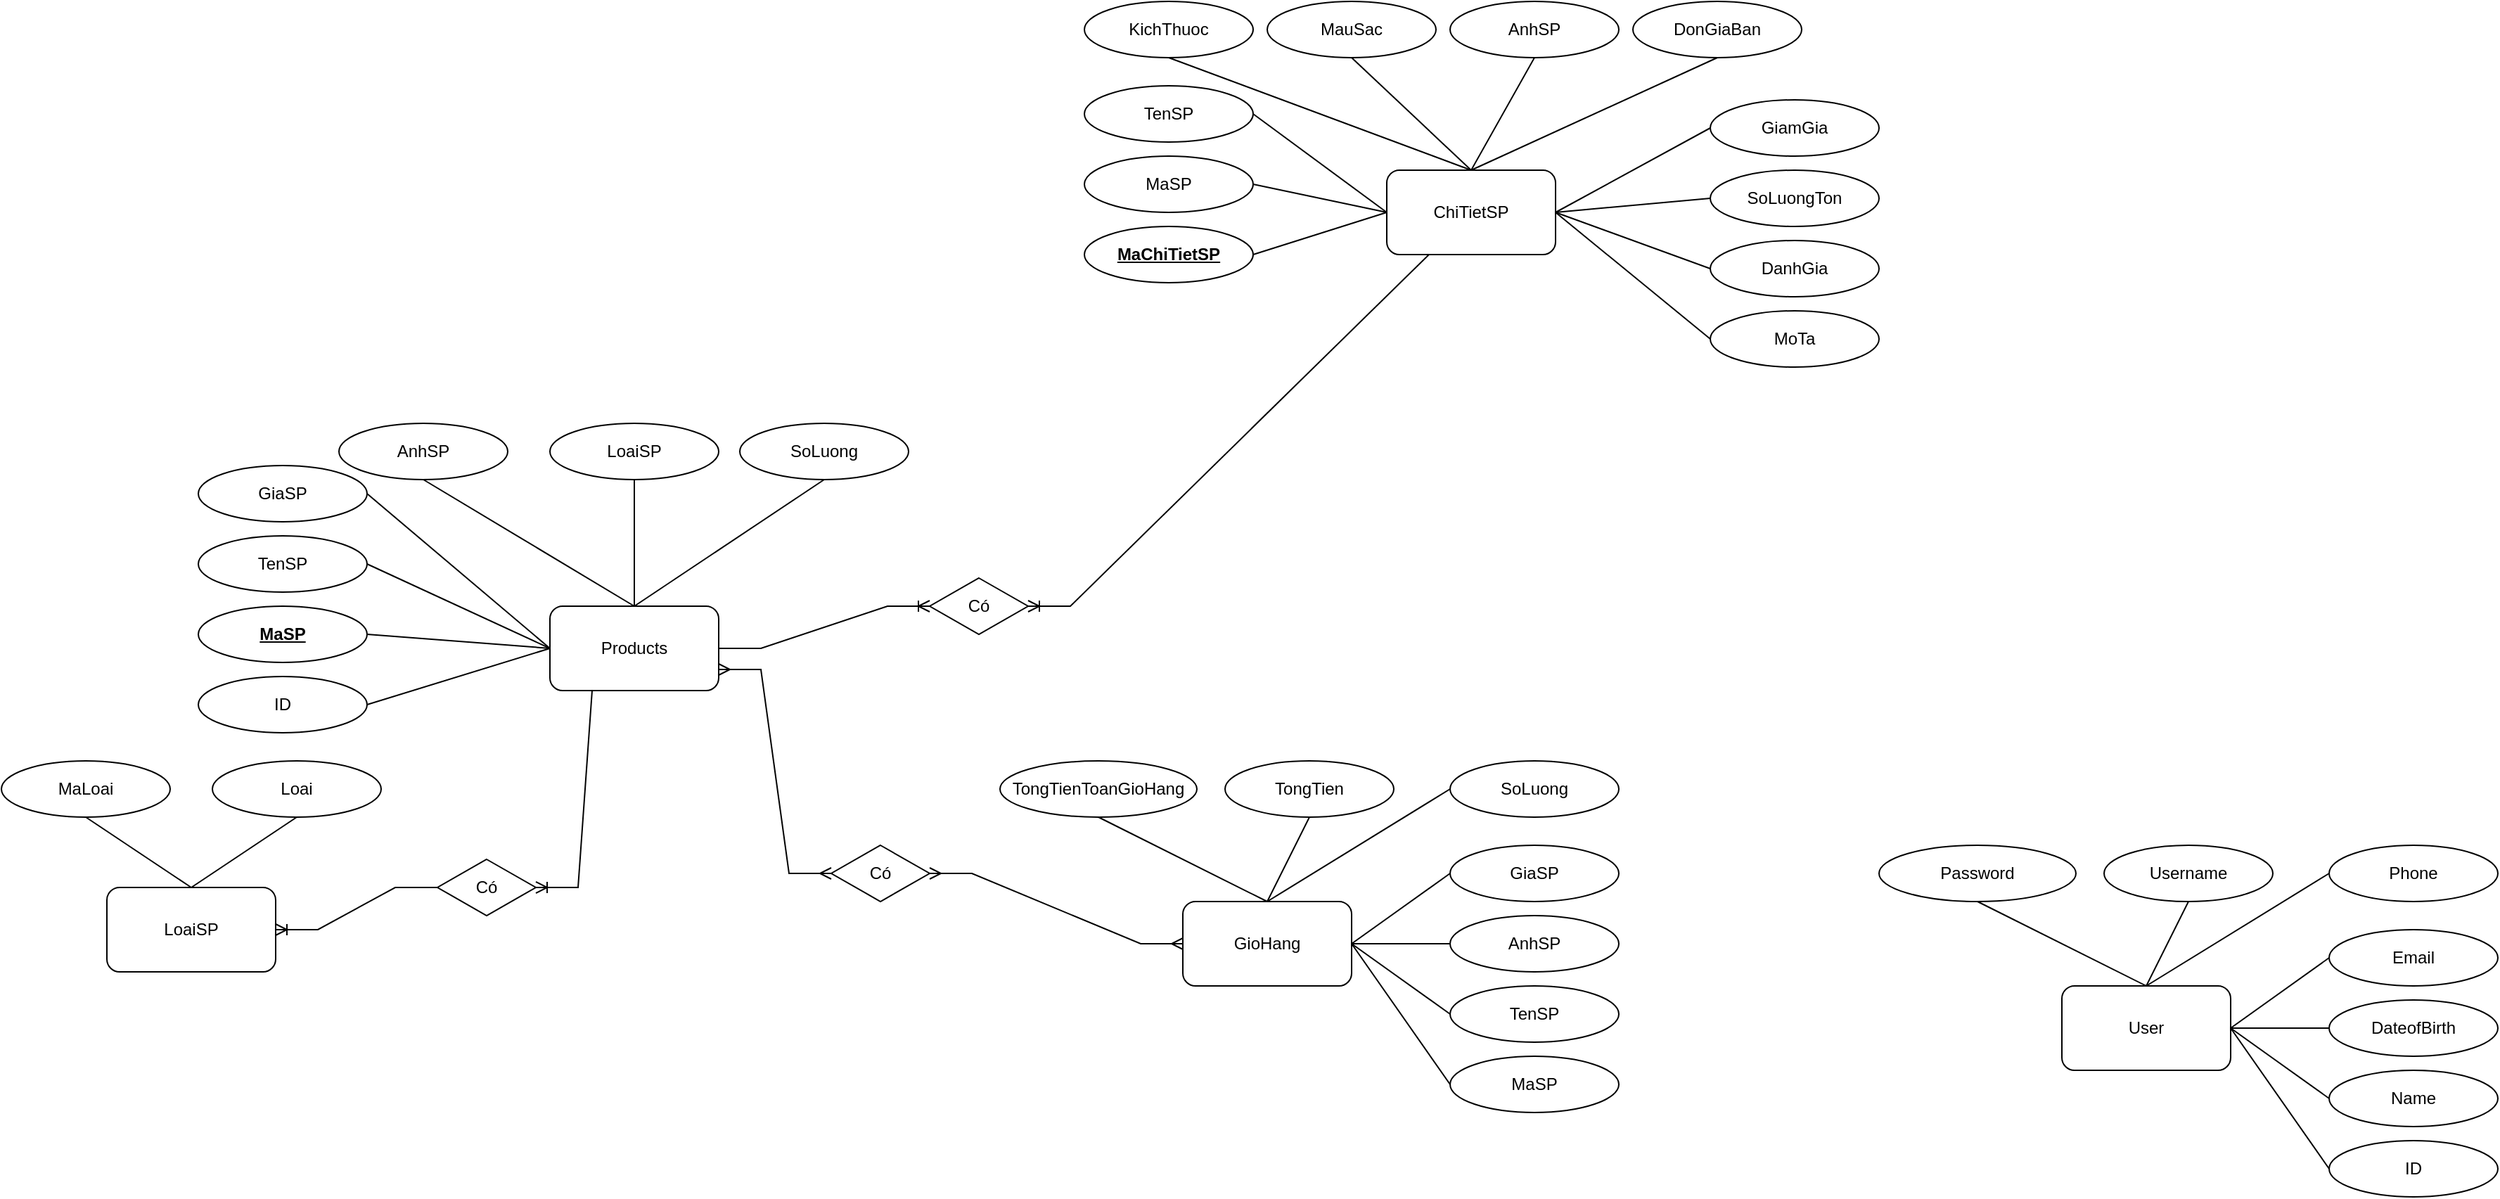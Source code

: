 <mxfile version="22.1.16" type="device">
  <diagram name="Page-1" id="9kOwbwHMHhI9ucWvgaM6">
    <mxGraphModel dx="2323" dy="1831" grid="1" gridSize="10" guides="1" tooltips="1" connect="1" arrows="1" fold="1" page="1" pageScale="1" pageWidth="850" pageHeight="1100" math="0" shadow="0">
      <root>
        <mxCell id="0" />
        <mxCell id="1" parent="0" />
        <mxCell id="wrAC1V8LG0lOM_PLB3FL-1" value="Products" style="rounded=1;whiteSpace=wrap;html=1;" vertex="1" parent="1">
          <mxGeometry x="290" y="220" width="120" height="60" as="geometry" />
        </mxCell>
        <mxCell id="wrAC1V8LG0lOM_PLB3FL-3" value="" style="endArrow=none;html=1;rounded=0;entryX=0;entryY=0.5;entryDx=0;entryDy=0;exitX=1;exitY=0.5;exitDx=0;exitDy=0;" edge="1" parent="1" source="wrAC1V8LG0lOM_PLB3FL-4" target="wrAC1V8LG0lOM_PLB3FL-1">
          <mxGeometry width="50" height="50" relative="1" as="geometry">
            <mxPoint x="350" y="130" as="sourcePoint" />
            <mxPoint x="450" y="300" as="targetPoint" />
          </mxGeometry>
        </mxCell>
        <mxCell id="wrAC1V8LG0lOM_PLB3FL-4" value="TenSP" style="ellipse;whiteSpace=wrap;html=1;" vertex="1" parent="1">
          <mxGeometry x="40" y="170" width="120" height="40" as="geometry" />
        </mxCell>
        <mxCell id="wrAC1V8LG0lOM_PLB3FL-5" value="" style="endArrow=none;html=1;rounded=0;exitX=1;exitY=0.5;exitDx=0;exitDy=0;entryX=0;entryY=0.5;entryDx=0;entryDy=0;" edge="1" parent="1" source="wrAC1V8LG0lOM_PLB3FL-6" target="wrAC1V8LG0lOM_PLB3FL-1">
          <mxGeometry width="50" height="50" relative="1" as="geometry">
            <mxPoint x="230" y="110" as="sourcePoint" />
            <mxPoint x="360" y="230" as="targetPoint" />
          </mxGeometry>
        </mxCell>
        <mxCell id="wrAC1V8LG0lOM_PLB3FL-6" value="MaSP" style="ellipse;whiteSpace=wrap;html=1;fontStyle=5" vertex="1" parent="1">
          <mxGeometry x="40" y="220" width="120" height="40" as="geometry" />
        </mxCell>
        <mxCell id="wrAC1V8LG0lOM_PLB3FL-7" value="GiaSP" style="ellipse;whiteSpace=wrap;html=1;" vertex="1" parent="1">
          <mxGeometry x="40" y="120" width="120" height="40" as="geometry" />
        </mxCell>
        <mxCell id="wrAC1V8LG0lOM_PLB3FL-8" value="" style="endArrow=none;html=1;rounded=0;entryX=1;entryY=0.5;entryDx=0;entryDy=0;" edge="1" parent="1" target="wrAC1V8LG0lOM_PLB3FL-7">
          <mxGeometry width="50" height="50" relative="1" as="geometry">
            <mxPoint x="290" y="250" as="sourcePoint" />
            <mxPoint x="380" y="110" as="targetPoint" />
          </mxGeometry>
        </mxCell>
        <mxCell id="wrAC1V8LG0lOM_PLB3FL-9" value="AnhSP" style="ellipse;whiteSpace=wrap;html=1;" vertex="1" parent="1">
          <mxGeometry x="140" y="90" width="120" height="40" as="geometry" />
        </mxCell>
        <mxCell id="wrAC1V8LG0lOM_PLB3FL-10" value="" style="endArrow=none;html=1;rounded=0;entryX=0.5;entryY=1;entryDx=0;entryDy=0;exitX=0.5;exitY=0;exitDx=0;exitDy=0;" edge="1" parent="1" source="wrAC1V8LG0lOM_PLB3FL-1" target="wrAC1V8LG0lOM_PLB3FL-9">
          <mxGeometry width="50" height="50" relative="1" as="geometry">
            <mxPoint x="300" y="260" as="sourcePoint" />
            <mxPoint x="170" y="170" as="targetPoint" />
          </mxGeometry>
        </mxCell>
        <mxCell id="wrAC1V8LG0lOM_PLB3FL-11" value="" style="endArrow=none;html=1;rounded=0;exitX=0.5;exitY=0;exitDx=0;exitDy=0;entryX=0.5;entryY=1;entryDx=0;entryDy=0;" edge="1" parent="1" source="wrAC1V8LG0lOM_PLB3FL-1" target="wrAC1V8LG0lOM_PLB3FL-12">
          <mxGeometry width="50" height="50" relative="1" as="geometry">
            <mxPoint x="310" y="270" as="sourcePoint" />
            <mxPoint x="290" y="150" as="targetPoint" />
          </mxGeometry>
        </mxCell>
        <mxCell id="wrAC1V8LG0lOM_PLB3FL-12" value="LoaiSP" style="ellipse;whiteSpace=wrap;html=1;" vertex="1" parent="1">
          <mxGeometry x="290" y="90" width="120" height="40" as="geometry" />
        </mxCell>
        <mxCell id="wrAC1V8LG0lOM_PLB3FL-13" value="LoaiSP" style="rounded=1;whiteSpace=wrap;html=1;" vertex="1" parent="1">
          <mxGeometry x="-25" y="420" width="120" height="60" as="geometry" />
        </mxCell>
        <mxCell id="wrAC1V8LG0lOM_PLB3FL-20" value="MaLoai" style="ellipse;whiteSpace=wrap;html=1;" vertex="1" parent="1">
          <mxGeometry x="-100" y="330" width="120" height="40" as="geometry" />
        </mxCell>
        <mxCell id="wrAC1V8LG0lOM_PLB3FL-21" value="" style="endArrow=none;html=1;rounded=0;entryX=0.5;entryY=1;entryDx=0;entryDy=0;exitX=0.5;exitY=0;exitDx=0;exitDy=0;" edge="1" parent="1" source="wrAC1V8LG0lOM_PLB3FL-13" target="wrAC1V8LG0lOM_PLB3FL-20">
          <mxGeometry width="50" height="50" relative="1" as="geometry">
            <mxPoint x="60" y="500" as="sourcePoint" />
            <mxPoint x="-70" y="410" as="targetPoint" />
          </mxGeometry>
        </mxCell>
        <mxCell id="wrAC1V8LG0lOM_PLB3FL-22" value="" style="endArrow=none;html=1;rounded=0;exitX=0.5;exitY=0;exitDx=0;exitDy=0;entryX=0.5;entryY=1;entryDx=0;entryDy=0;" edge="1" parent="1" source="wrAC1V8LG0lOM_PLB3FL-13" target="wrAC1V8LG0lOM_PLB3FL-23">
          <mxGeometry width="50" height="50" relative="1" as="geometry">
            <mxPoint x="70" y="510" as="sourcePoint" />
            <mxPoint x="50" y="390" as="targetPoint" />
          </mxGeometry>
        </mxCell>
        <mxCell id="wrAC1V8LG0lOM_PLB3FL-23" value="Loai" style="ellipse;whiteSpace=wrap;html=1;" vertex="1" parent="1">
          <mxGeometry x="50" y="330" width="120" height="40" as="geometry" />
        </mxCell>
        <mxCell id="wrAC1V8LG0lOM_PLB3FL-25" value="ChiTietSP" style="rounded=1;whiteSpace=wrap;html=1;" vertex="1" parent="1">
          <mxGeometry x="885" y="-90" width="120" height="60" as="geometry" />
        </mxCell>
        <mxCell id="wrAC1V8LG0lOM_PLB3FL-26" value="" style="endArrow=none;html=1;rounded=0;entryX=0;entryY=0.5;entryDx=0;entryDy=0;exitX=1;exitY=0.5;exitDx=0;exitDy=0;" edge="1" parent="1" source="wrAC1V8LG0lOM_PLB3FL-27" target="wrAC1V8LG0lOM_PLB3FL-25">
          <mxGeometry width="50" height="50" relative="1" as="geometry">
            <mxPoint x="945" y="-180" as="sourcePoint" />
            <mxPoint x="1045" y="-10" as="targetPoint" />
          </mxGeometry>
        </mxCell>
        <mxCell id="wrAC1V8LG0lOM_PLB3FL-27" value="TenSP" style="ellipse;whiteSpace=wrap;html=1;" vertex="1" parent="1">
          <mxGeometry x="670" y="-150" width="120" height="40" as="geometry" />
        </mxCell>
        <mxCell id="wrAC1V8LG0lOM_PLB3FL-28" value="" style="endArrow=none;html=1;rounded=0;exitX=1;exitY=0.5;exitDx=0;exitDy=0;entryX=0;entryY=0.5;entryDx=0;entryDy=0;" edge="1" parent="1" source="wrAC1V8LG0lOM_PLB3FL-29" target="wrAC1V8LG0lOM_PLB3FL-25">
          <mxGeometry width="50" height="50" relative="1" as="geometry">
            <mxPoint x="825" y="-200" as="sourcePoint" />
            <mxPoint x="955" y="-80" as="targetPoint" />
          </mxGeometry>
        </mxCell>
        <mxCell id="wrAC1V8LG0lOM_PLB3FL-29" value="MaSP" style="ellipse;whiteSpace=wrap;html=1;" vertex="1" parent="1">
          <mxGeometry x="670" y="-100" width="120" height="40" as="geometry" />
        </mxCell>
        <mxCell id="wrAC1V8LG0lOM_PLB3FL-30" value="KichThuoc" style="ellipse;whiteSpace=wrap;html=1;" vertex="1" parent="1">
          <mxGeometry x="670" y="-210" width="120" height="40" as="geometry" />
        </mxCell>
        <mxCell id="wrAC1V8LG0lOM_PLB3FL-31" value="" style="endArrow=none;html=1;rounded=0;entryX=0.5;entryY=1;entryDx=0;entryDy=0;exitX=0.5;exitY=0;exitDx=0;exitDy=0;" edge="1" parent="1" target="wrAC1V8LG0lOM_PLB3FL-30" source="wrAC1V8LG0lOM_PLB3FL-25">
          <mxGeometry width="50" height="50" relative="1" as="geometry">
            <mxPoint x="885" y="-60" as="sourcePoint" />
            <mxPoint x="975" y="-200" as="targetPoint" />
          </mxGeometry>
        </mxCell>
        <mxCell id="wrAC1V8LG0lOM_PLB3FL-32" value="MauSac" style="ellipse;whiteSpace=wrap;html=1;" vertex="1" parent="1">
          <mxGeometry x="800" y="-210" width="120" height="40" as="geometry" />
        </mxCell>
        <mxCell id="wrAC1V8LG0lOM_PLB3FL-33" value="" style="endArrow=none;html=1;rounded=0;entryX=0.5;entryY=1;entryDx=0;entryDy=0;exitX=0.5;exitY=0;exitDx=0;exitDy=0;" edge="1" parent="1" source="wrAC1V8LG0lOM_PLB3FL-25" target="wrAC1V8LG0lOM_PLB3FL-32">
          <mxGeometry width="50" height="50" relative="1" as="geometry">
            <mxPoint x="895" y="-50" as="sourcePoint" />
            <mxPoint x="765" y="-140" as="targetPoint" />
          </mxGeometry>
        </mxCell>
        <mxCell id="wrAC1V8LG0lOM_PLB3FL-34" value="" style="endArrow=none;html=1;rounded=0;exitX=0.5;exitY=0;exitDx=0;exitDy=0;entryX=0.5;entryY=1;entryDx=0;entryDy=0;" edge="1" parent="1" source="wrAC1V8LG0lOM_PLB3FL-25" target="wrAC1V8LG0lOM_PLB3FL-35">
          <mxGeometry width="50" height="50" relative="1" as="geometry">
            <mxPoint x="905" y="-40" as="sourcePoint" />
            <mxPoint x="885" y="-160" as="targetPoint" />
          </mxGeometry>
        </mxCell>
        <mxCell id="wrAC1V8LG0lOM_PLB3FL-35" value="AnhSP" style="ellipse;whiteSpace=wrap;html=1;" vertex="1" parent="1">
          <mxGeometry x="930" y="-210" width="120" height="40" as="geometry" />
        </mxCell>
        <mxCell id="wrAC1V8LG0lOM_PLB3FL-36" value="MaChiTietSP" style="ellipse;whiteSpace=wrap;html=1;fontStyle=5" vertex="1" parent="1">
          <mxGeometry x="670" y="-50" width="120" height="40" as="geometry" />
        </mxCell>
        <mxCell id="wrAC1V8LG0lOM_PLB3FL-37" value="" style="endArrow=none;html=1;rounded=0;exitX=1;exitY=0.5;exitDx=0;exitDy=0;entryX=0;entryY=0.5;entryDx=0;entryDy=0;" edge="1" parent="1" source="wrAC1V8LG0lOM_PLB3FL-36" target="wrAC1V8LG0lOM_PLB3FL-25">
          <mxGeometry width="50" height="50" relative="1" as="geometry">
            <mxPoint x="765" as="sourcePoint" />
            <mxPoint x="885" y="-60" as="targetPoint" />
          </mxGeometry>
        </mxCell>
        <mxCell id="wrAC1V8LG0lOM_PLB3FL-38" value="" style="endArrow=none;html=1;rounded=0;entryX=0.5;entryY=0;entryDx=0;entryDy=0;exitX=0.5;exitY=1;exitDx=0;exitDy=0;" edge="1" parent="1" source="wrAC1V8LG0lOM_PLB3FL-39" target="wrAC1V8LG0lOM_PLB3FL-25">
          <mxGeometry width="50" height="50" relative="1" as="geometry">
            <mxPoint x="925" y="-180" as="sourcePoint" />
            <mxPoint x="905" y="-40" as="targetPoint" />
          </mxGeometry>
        </mxCell>
        <mxCell id="wrAC1V8LG0lOM_PLB3FL-39" value="DonGiaBan" style="ellipse;whiteSpace=wrap;html=1;" vertex="1" parent="1">
          <mxGeometry x="1060" y="-210" width="120" height="40" as="geometry" />
        </mxCell>
        <mxCell id="wrAC1V8LG0lOM_PLB3FL-40" value="GiamGia" style="ellipse;whiteSpace=wrap;html=1;" vertex="1" parent="1">
          <mxGeometry x="1115" y="-140" width="120" height="40" as="geometry" />
        </mxCell>
        <mxCell id="wrAC1V8LG0lOM_PLB3FL-41" value="" style="endArrow=none;html=1;rounded=0;entryX=1;entryY=0.5;entryDx=0;entryDy=0;exitX=0;exitY=0.5;exitDx=0;exitDy=0;" edge="1" parent="1" source="wrAC1V8LG0lOM_PLB3FL-40" target="wrAC1V8LG0lOM_PLB3FL-25">
          <mxGeometry width="50" height="50" relative="1" as="geometry">
            <mxPoint x="955" y="-170" as="sourcePoint" />
            <mxPoint x="955" y="-80" as="targetPoint" />
          </mxGeometry>
        </mxCell>
        <mxCell id="wrAC1V8LG0lOM_PLB3FL-42" value="" style="endArrow=none;html=1;rounded=0;entryX=1;entryY=0.5;entryDx=0;entryDy=0;exitX=0;exitY=0.5;exitDx=0;exitDy=0;" edge="1" parent="1" source="wrAC1V8LG0lOM_PLB3FL-43" target="wrAC1V8LG0lOM_PLB3FL-25">
          <mxGeometry width="50" height="50" relative="1" as="geometry">
            <mxPoint x="1105" y="-140" as="sourcePoint" />
            <mxPoint x="965" y="-70" as="targetPoint" />
          </mxGeometry>
        </mxCell>
        <mxCell id="wrAC1V8LG0lOM_PLB3FL-43" value="SoLuongTon" style="ellipse;whiteSpace=wrap;html=1;" vertex="1" parent="1">
          <mxGeometry x="1115" y="-90" width="120" height="40" as="geometry" />
        </mxCell>
        <mxCell id="wrAC1V8LG0lOM_PLB3FL-44" value="DanhGia" style="ellipse;whiteSpace=wrap;html=1;" vertex="1" parent="1">
          <mxGeometry x="1115" y="-40" width="120" height="40" as="geometry" />
        </mxCell>
        <mxCell id="wrAC1V8LG0lOM_PLB3FL-45" value="" style="endArrow=none;html=1;rounded=0;entryX=1;entryY=0.5;entryDx=0;entryDy=0;exitX=0;exitY=0.5;exitDx=0;exitDy=0;" edge="1" parent="1" source="wrAC1V8LG0lOM_PLB3FL-44" target="wrAC1V8LG0lOM_PLB3FL-25">
          <mxGeometry width="50" height="50" relative="1" as="geometry">
            <mxPoint x="1125" y="-140" as="sourcePoint" />
            <mxPoint x="955" y="-80" as="targetPoint" />
          </mxGeometry>
        </mxCell>
        <mxCell id="wrAC1V8LG0lOM_PLB3FL-46" value="" style="endArrow=none;html=1;rounded=0;entryX=1;entryY=0.5;entryDx=0;entryDy=0;exitX=0;exitY=0.5;exitDx=0;exitDy=0;" edge="1" parent="1" source="wrAC1V8LG0lOM_PLB3FL-47" target="wrAC1V8LG0lOM_PLB3FL-25">
          <mxGeometry width="50" height="50" relative="1" as="geometry">
            <mxPoint x="1135" y="-50" as="sourcePoint" />
            <mxPoint x="965" y="-70" as="targetPoint" />
          </mxGeometry>
        </mxCell>
        <mxCell id="wrAC1V8LG0lOM_PLB3FL-47" value="MoTa" style="ellipse;whiteSpace=wrap;html=1;" vertex="1" parent="1">
          <mxGeometry x="1115" y="10" width="120" height="40" as="geometry" />
        </mxCell>
        <mxCell id="wrAC1V8LG0lOM_PLB3FL-48" value="SoLuong" style="ellipse;whiteSpace=wrap;html=1;" vertex="1" parent="1">
          <mxGeometry x="425" y="90" width="120" height="40" as="geometry" />
        </mxCell>
        <mxCell id="wrAC1V8LG0lOM_PLB3FL-49" value="" style="endArrow=none;html=1;rounded=0;exitX=0.5;exitY=0;exitDx=0;exitDy=0;entryX=0.5;entryY=1;entryDx=0;entryDy=0;" edge="1" parent="1" source="wrAC1V8LG0lOM_PLB3FL-1" target="wrAC1V8LG0lOM_PLB3FL-48">
          <mxGeometry width="50" height="50" relative="1" as="geometry">
            <mxPoint x="360" y="230" as="sourcePoint" />
            <mxPoint x="360" y="140" as="targetPoint" />
          </mxGeometry>
        </mxCell>
        <mxCell id="wrAC1V8LG0lOM_PLB3FL-50" value="" style="endArrow=none;html=1;rounded=0;entryX=0;entryY=0.5;entryDx=0;entryDy=0;exitX=1;exitY=0.5;exitDx=0;exitDy=0;" edge="1" parent="1" source="wrAC1V8LG0lOM_PLB3FL-52" target="wrAC1V8LG0lOM_PLB3FL-1">
          <mxGeometry width="50" height="50" relative="1" as="geometry">
            <mxPoint x="180" y="270" as="sourcePoint" />
            <mxPoint x="300" y="260" as="targetPoint" />
          </mxGeometry>
        </mxCell>
        <mxCell id="wrAC1V8LG0lOM_PLB3FL-52" value="ID" style="ellipse;whiteSpace=wrap;html=1;" vertex="1" parent="1">
          <mxGeometry x="40" y="270" width="120" height="40" as="geometry" />
        </mxCell>
        <mxCell id="wrAC1V8LG0lOM_PLB3FL-53" value="" style="edgeStyle=entityRelationEdgeStyle;fontSize=12;html=1;endArrow=ERoneToMany;rounded=0;exitX=1;exitY=0.5;exitDx=0;exitDy=0;entryX=0;entryY=0.5;entryDx=0;entryDy=0;" edge="1" parent="1" source="wrAC1V8LG0lOM_PLB3FL-1" target="wrAC1V8LG0lOM_PLB3FL-54">
          <mxGeometry width="100" height="100" relative="1" as="geometry">
            <mxPoint x="690" y="270" as="sourcePoint" />
            <mxPoint x="570" y="220" as="targetPoint" />
          </mxGeometry>
        </mxCell>
        <mxCell id="wrAC1V8LG0lOM_PLB3FL-54" value="Có" style="shape=rhombus;perimeter=rhombusPerimeter;whiteSpace=wrap;html=1;align=center;" vertex="1" parent="1">
          <mxGeometry x="560" y="200" width="70" height="40" as="geometry" />
        </mxCell>
        <mxCell id="wrAC1V8LG0lOM_PLB3FL-55" value="" style="edgeStyle=entityRelationEdgeStyle;fontSize=12;html=1;endArrow=ERoneToMany;rounded=0;exitX=0.5;exitY=1;exitDx=0;exitDy=0;entryX=1;entryY=0.5;entryDx=0;entryDy=0;" edge="1" parent="1" source="wrAC1V8LG0lOM_PLB3FL-25" target="wrAC1V8LG0lOM_PLB3FL-54">
          <mxGeometry width="100" height="100" relative="1" as="geometry">
            <mxPoint x="690" y="270" as="sourcePoint" />
            <mxPoint x="790" y="170" as="targetPoint" />
          </mxGeometry>
        </mxCell>
        <mxCell id="wrAC1V8LG0lOM_PLB3FL-56" value="GioHang" style="rounded=1;whiteSpace=wrap;html=1;" vertex="1" parent="1">
          <mxGeometry x="740" y="430" width="120" height="60" as="geometry" />
        </mxCell>
        <mxCell id="wrAC1V8LG0lOM_PLB3FL-57" value="MaSP" style="ellipse;whiteSpace=wrap;html=1;fontStyle=0" vertex="1" parent="1">
          <mxGeometry x="930" y="540" width="120" height="40" as="geometry" />
        </mxCell>
        <mxCell id="wrAC1V8LG0lOM_PLB3FL-58" value="TenSP" style="ellipse;whiteSpace=wrap;html=1;" vertex="1" parent="1">
          <mxGeometry x="930" y="490" width="120" height="40" as="geometry" />
        </mxCell>
        <mxCell id="wrAC1V8LG0lOM_PLB3FL-59" value="AnhSP" style="ellipse;whiteSpace=wrap;html=1;" vertex="1" parent="1">
          <mxGeometry x="930" y="440" width="120" height="40" as="geometry" />
        </mxCell>
        <mxCell id="wrAC1V8LG0lOM_PLB3FL-60" value="GiaSP" style="ellipse;whiteSpace=wrap;html=1;" vertex="1" parent="1">
          <mxGeometry x="930" y="390" width="120" height="40" as="geometry" />
        </mxCell>
        <mxCell id="wrAC1V8LG0lOM_PLB3FL-61" value="SoLuong" style="ellipse;whiteSpace=wrap;html=1;" vertex="1" parent="1">
          <mxGeometry x="930" y="330" width="120" height="40" as="geometry" />
        </mxCell>
        <mxCell id="wrAC1V8LG0lOM_PLB3FL-62" value="TongTien" style="ellipse;whiteSpace=wrap;html=1;" vertex="1" parent="1">
          <mxGeometry x="770" y="330" width="120" height="40" as="geometry" />
        </mxCell>
        <mxCell id="wrAC1V8LG0lOM_PLB3FL-64" value="" style="endArrow=none;html=1;rounded=0;exitX=0.5;exitY=0;exitDx=0;exitDy=0;entryX=0;entryY=0.5;entryDx=0;entryDy=0;" edge="1" parent="1" source="wrAC1V8LG0lOM_PLB3FL-56" target="wrAC1V8LG0lOM_PLB3FL-61">
          <mxGeometry width="50" height="50" relative="1" as="geometry">
            <mxPoint x="560" y="400" as="sourcePoint" />
            <mxPoint x="910" y="350" as="targetPoint" />
          </mxGeometry>
        </mxCell>
        <mxCell id="wrAC1V8LG0lOM_PLB3FL-65" value="" style="endArrow=none;html=1;rounded=0;entryX=1;entryY=0.5;entryDx=0;entryDy=0;exitX=0;exitY=0.5;exitDx=0;exitDy=0;" edge="1" parent="1" source="wrAC1V8LG0lOM_PLB3FL-60" target="wrAC1V8LG0lOM_PLB3FL-56">
          <mxGeometry width="50" height="50" relative="1" as="geometry">
            <mxPoint x="570" y="410" as="sourcePoint" />
            <mxPoint x="620" y="360" as="targetPoint" />
          </mxGeometry>
        </mxCell>
        <mxCell id="wrAC1V8LG0lOM_PLB3FL-66" value="" style="endArrow=none;html=1;rounded=0;exitX=0;exitY=0.5;exitDx=0;exitDy=0;entryX=1;entryY=0.5;entryDx=0;entryDy=0;" edge="1" parent="1" source="wrAC1V8LG0lOM_PLB3FL-59" target="wrAC1V8LG0lOM_PLB3FL-56">
          <mxGeometry width="50" height="50" relative="1" as="geometry">
            <mxPoint x="580" y="420" as="sourcePoint" />
            <mxPoint x="940" y="470" as="targetPoint" />
          </mxGeometry>
        </mxCell>
        <mxCell id="wrAC1V8LG0lOM_PLB3FL-67" value="" style="endArrow=none;html=1;rounded=0;entryX=1;entryY=0.5;entryDx=0;entryDy=0;exitX=0;exitY=0.5;exitDx=0;exitDy=0;" edge="1" parent="1" source="wrAC1V8LG0lOM_PLB3FL-58" target="wrAC1V8LG0lOM_PLB3FL-56">
          <mxGeometry width="50" height="50" relative="1" as="geometry">
            <mxPoint x="590" y="430" as="sourcePoint" />
            <mxPoint x="640" y="380" as="targetPoint" />
          </mxGeometry>
        </mxCell>
        <mxCell id="wrAC1V8LG0lOM_PLB3FL-68" value="" style="endArrow=none;html=1;rounded=0;entryX=1;entryY=0.5;entryDx=0;entryDy=0;exitX=0;exitY=0.5;exitDx=0;exitDy=0;" edge="1" parent="1" source="wrAC1V8LG0lOM_PLB3FL-57" target="wrAC1V8LG0lOM_PLB3FL-56">
          <mxGeometry width="50" height="50" relative="1" as="geometry">
            <mxPoint x="900" y="550" as="sourcePoint" />
            <mxPoint x="650" y="390" as="targetPoint" />
          </mxGeometry>
        </mxCell>
        <mxCell id="wrAC1V8LG0lOM_PLB3FL-69" value="" style="endArrow=none;html=1;rounded=0;entryX=0.5;entryY=1;entryDx=0;entryDy=0;" edge="1" parent="1" target="wrAC1V8LG0lOM_PLB3FL-62">
          <mxGeometry width="50" height="50" relative="1" as="geometry">
            <mxPoint x="800" y="430" as="sourcePoint" />
            <mxPoint x="940" y="360" as="targetPoint" />
          </mxGeometry>
        </mxCell>
        <mxCell id="wrAC1V8LG0lOM_PLB3FL-70" value="TongTienToanGioHang" style="ellipse;whiteSpace=wrap;html=1;" vertex="1" parent="1">
          <mxGeometry x="610" y="330" width="140" height="40" as="geometry" />
        </mxCell>
        <mxCell id="wrAC1V8LG0lOM_PLB3FL-71" value="" style="endArrow=none;html=1;rounded=0;entryX=0.5;entryY=1;entryDx=0;entryDy=0;exitX=0.5;exitY=0;exitDx=0;exitDy=0;" edge="1" parent="1" source="wrAC1V8LG0lOM_PLB3FL-56" target="wrAC1V8LG0lOM_PLB3FL-70">
          <mxGeometry width="50" height="50" relative="1" as="geometry">
            <mxPoint x="810" y="440" as="sourcePoint" />
            <mxPoint x="840" y="380" as="targetPoint" />
          </mxGeometry>
        </mxCell>
        <mxCell id="wrAC1V8LG0lOM_PLB3FL-72" value="User" style="rounded=1;whiteSpace=wrap;html=1;" vertex="1" parent="1">
          <mxGeometry x="1365" y="490" width="120" height="60" as="geometry" />
        </mxCell>
        <mxCell id="wrAC1V8LG0lOM_PLB3FL-73" value="ID" style="ellipse;whiteSpace=wrap;html=1;fontStyle=0" vertex="1" parent="1">
          <mxGeometry x="1555" y="600" width="120" height="40" as="geometry" />
        </mxCell>
        <mxCell id="wrAC1V8LG0lOM_PLB3FL-74" value="Name" style="ellipse;whiteSpace=wrap;html=1;" vertex="1" parent="1">
          <mxGeometry x="1555" y="550" width="120" height="40" as="geometry" />
        </mxCell>
        <mxCell id="wrAC1V8LG0lOM_PLB3FL-75" value="DateofBirth" style="ellipse;whiteSpace=wrap;html=1;" vertex="1" parent="1">
          <mxGeometry x="1555" y="500" width="120" height="40" as="geometry" />
        </mxCell>
        <mxCell id="wrAC1V8LG0lOM_PLB3FL-76" value="Email" style="ellipse;whiteSpace=wrap;html=1;" vertex="1" parent="1">
          <mxGeometry x="1555" y="450" width="120" height="40" as="geometry" />
        </mxCell>
        <mxCell id="wrAC1V8LG0lOM_PLB3FL-77" value="Phone" style="ellipse;whiteSpace=wrap;html=1;" vertex="1" parent="1">
          <mxGeometry x="1555" y="390" width="120" height="40" as="geometry" />
        </mxCell>
        <mxCell id="wrAC1V8LG0lOM_PLB3FL-78" value="Username" style="ellipse;whiteSpace=wrap;html=1;" vertex="1" parent="1">
          <mxGeometry x="1395" y="390" width="120" height="40" as="geometry" />
        </mxCell>
        <mxCell id="wrAC1V8LG0lOM_PLB3FL-79" value="" style="endArrow=none;html=1;rounded=0;exitX=0.5;exitY=0;exitDx=0;exitDy=0;entryX=0;entryY=0.5;entryDx=0;entryDy=0;" edge="1" parent="1" source="wrAC1V8LG0lOM_PLB3FL-72" target="wrAC1V8LG0lOM_PLB3FL-77">
          <mxGeometry width="50" height="50" relative="1" as="geometry">
            <mxPoint x="1185" y="460" as="sourcePoint" />
            <mxPoint x="1535" y="410" as="targetPoint" />
          </mxGeometry>
        </mxCell>
        <mxCell id="wrAC1V8LG0lOM_PLB3FL-80" value="" style="endArrow=none;html=1;rounded=0;entryX=1;entryY=0.5;entryDx=0;entryDy=0;exitX=0;exitY=0.5;exitDx=0;exitDy=0;" edge="1" parent="1" source="wrAC1V8LG0lOM_PLB3FL-76" target="wrAC1V8LG0lOM_PLB3FL-72">
          <mxGeometry width="50" height="50" relative="1" as="geometry">
            <mxPoint x="1195" y="470" as="sourcePoint" />
            <mxPoint x="1245" y="420" as="targetPoint" />
          </mxGeometry>
        </mxCell>
        <mxCell id="wrAC1V8LG0lOM_PLB3FL-81" value="" style="endArrow=none;html=1;rounded=0;exitX=0;exitY=0.5;exitDx=0;exitDy=0;entryX=1;entryY=0.5;entryDx=0;entryDy=0;" edge="1" parent="1" source="wrAC1V8LG0lOM_PLB3FL-75" target="wrAC1V8LG0lOM_PLB3FL-72">
          <mxGeometry width="50" height="50" relative="1" as="geometry">
            <mxPoint x="1205" y="480" as="sourcePoint" />
            <mxPoint x="1565" y="530" as="targetPoint" />
          </mxGeometry>
        </mxCell>
        <mxCell id="wrAC1V8LG0lOM_PLB3FL-82" value="" style="endArrow=none;html=1;rounded=0;entryX=1;entryY=0.5;entryDx=0;entryDy=0;exitX=0;exitY=0.5;exitDx=0;exitDy=0;" edge="1" parent="1" source="wrAC1V8LG0lOM_PLB3FL-74" target="wrAC1V8LG0lOM_PLB3FL-72">
          <mxGeometry width="50" height="50" relative="1" as="geometry">
            <mxPoint x="1215" y="490" as="sourcePoint" />
            <mxPoint x="1265" y="440" as="targetPoint" />
          </mxGeometry>
        </mxCell>
        <mxCell id="wrAC1V8LG0lOM_PLB3FL-83" value="" style="endArrow=none;html=1;rounded=0;entryX=1;entryY=0.5;entryDx=0;entryDy=0;exitX=0;exitY=0.5;exitDx=0;exitDy=0;" edge="1" parent="1" source="wrAC1V8LG0lOM_PLB3FL-73" target="wrAC1V8LG0lOM_PLB3FL-72">
          <mxGeometry width="50" height="50" relative="1" as="geometry">
            <mxPoint x="1525" y="610" as="sourcePoint" />
            <mxPoint x="1275" y="450" as="targetPoint" />
          </mxGeometry>
        </mxCell>
        <mxCell id="wrAC1V8LG0lOM_PLB3FL-84" value="" style="endArrow=none;html=1;rounded=0;entryX=0.5;entryY=1;entryDx=0;entryDy=0;" edge="1" parent="1" target="wrAC1V8LG0lOM_PLB3FL-78">
          <mxGeometry width="50" height="50" relative="1" as="geometry">
            <mxPoint x="1425" y="490" as="sourcePoint" />
            <mxPoint x="1565" y="420" as="targetPoint" />
          </mxGeometry>
        </mxCell>
        <mxCell id="wrAC1V8LG0lOM_PLB3FL-85" value="Password" style="ellipse;whiteSpace=wrap;html=1;" vertex="1" parent="1">
          <mxGeometry x="1235" y="390" width="140" height="40" as="geometry" />
        </mxCell>
        <mxCell id="wrAC1V8LG0lOM_PLB3FL-86" value="" style="endArrow=none;html=1;rounded=0;entryX=0.5;entryY=1;entryDx=0;entryDy=0;exitX=0.5;exitY=0;exitDx=0;exitDy=0;" edge="1" parent="1" source="wrAC1V8LG0lOM_PLB3FL-72" target="wrAC1V8LG0lOM_PLB3FL-85">
          <mxGeometry width="50" height="50" relative="1" as="geometry">
            <mxPoint x="1435" y="500" as="sourcePoint" />
            <mxPoint x="1465" y="440" as="targetPoint" />
          </mxGeometry>
        </mxCell>
        <mxCell id="wrAC1V8LG0lOM_PLB3FL-88" value="Có" style="shape=rhombus;perimeter=rhombusPerimeter;whiteSpace=wrap;html=1;align=center;" vertex="1" parent="1">
          <mxGeometry x="210" y="400" width="70" height="40" as="geometry" />
        </mxCell>
        <mxCell id="wrAC1V8LG0lOM_PLB3FL-89" value="" style="edgeStyle=entityRelationEdgeStyle;fontSize=12;html=1;endArrow=ERoneToMany;rounded=0;exitX=0.5;exitY=1;exitDx=0;exitDy=0;entryX=1;entryY=0.5;entryDx=0;entryDy=0;" edge="1" parent="1" source="wrAC1V8LG0lOM_PLB3FL-1" target="wrAC1V8LG0lOM_PLB3FL-88">
          <mxGeometry width="100" height="100" relative="1" as="geometry">
            <mxPoint x="420" y="300" as="sourcePoint" />
            <mxPoint x="520" y="200" as="targetPoint" />
          </mxGeometry>
        </mxCell>
        <mxCell id="wrAC1V8LG0lOM_PLB3FL-90" value="" style="edgeStyle=entityRelationEdgeStyle;fontSize=12;html=1;endArrow=ERoneToMany;rounded=0;entryX=1;entryY=0.5;entryDx=0;entryDy=0;exitX=0;exitY=0.5;exitDx=0;exitDy=0;" edge="1" parent="1" source="wrAC1V8LG0lOM_PLB3FL-88" target="wrAC1V8LG0lOM_PLB3FL-13">
          <mxGeometry width="100" height="100" relative="1" as="geometry">
            <mxPoint x="420" y="300" as="sourcePoint" />
            <mxPoint x="520" y="200" as="targetPoint" />
          </mxGeometry>
        </mxCell>
        <mxCell id="wrAC1V8LG0lOM_PLB3FL-91" value="" style="edgeStyle=entityRelationEdgeStyle;fontSize=12;html=1;endArrow=ERmany;startArrow=ERmany;rounded=0;exitX=1;exitY=0.75;exitDx=0;exitDy=0;entryX=0;entryY=0.5;entryDx=0;entryDy=0;" edge="1" parent="1" source="wrAC1V8LG0lOM_PLB3FL-1" target="wrAC1V8LG0lOM_PLB3FL-92">
          <mxGeometry width="100" height="100" relative="1" as="geometry">
            <mxPoint x="660" y="330" as="sourcePoint" />
            <mxPoint x="460" y="390" as="targetPoint" />
          </mxGeometry>
        </mxCell>
        <mxCell id="wrAC1V8LG0lOM_PLB3FL-92" value="Có" style="shape=rhombus;perimeter=rhombusPerimeter;whiteSpace=wrap;html=1;align=center;" vertex="1" parent="1">
          <mxGeometry x="490" y="390" width="70" height="40" as="geometry" />
        </mxCell>
        <mxCell id="wrAC1V8LG0lOM_PLB3FL-93" value="" style="edgeStyle=entityRelationEdgeStyle;fontSize=12;html=1;endArrow=ERmany;startArrow=ERmany;rounded=0;exitX=1;exitY=0.5;exitDx=0;exitDy=0;entryX=0;entryY=0.5;entryDx=0;entryDy=0;" edge="1" parent="1" source="wrAC1V8LG0lOM_PLB3FL-92" target="wrAC1V8LG0lOM_PLB3FL-56">
          <mxGeometry width="100" height="100" relative="1" as="geometry">
            <mxPoint x="420" y="275" as="sourcePoint" />
            <mxPoint x="500" y="420" as="targetPoint" />
          </mxGeometry>
        </mxCell>
      </root>
    </mxGraphModel>
  </diagram>
</mxfile>
